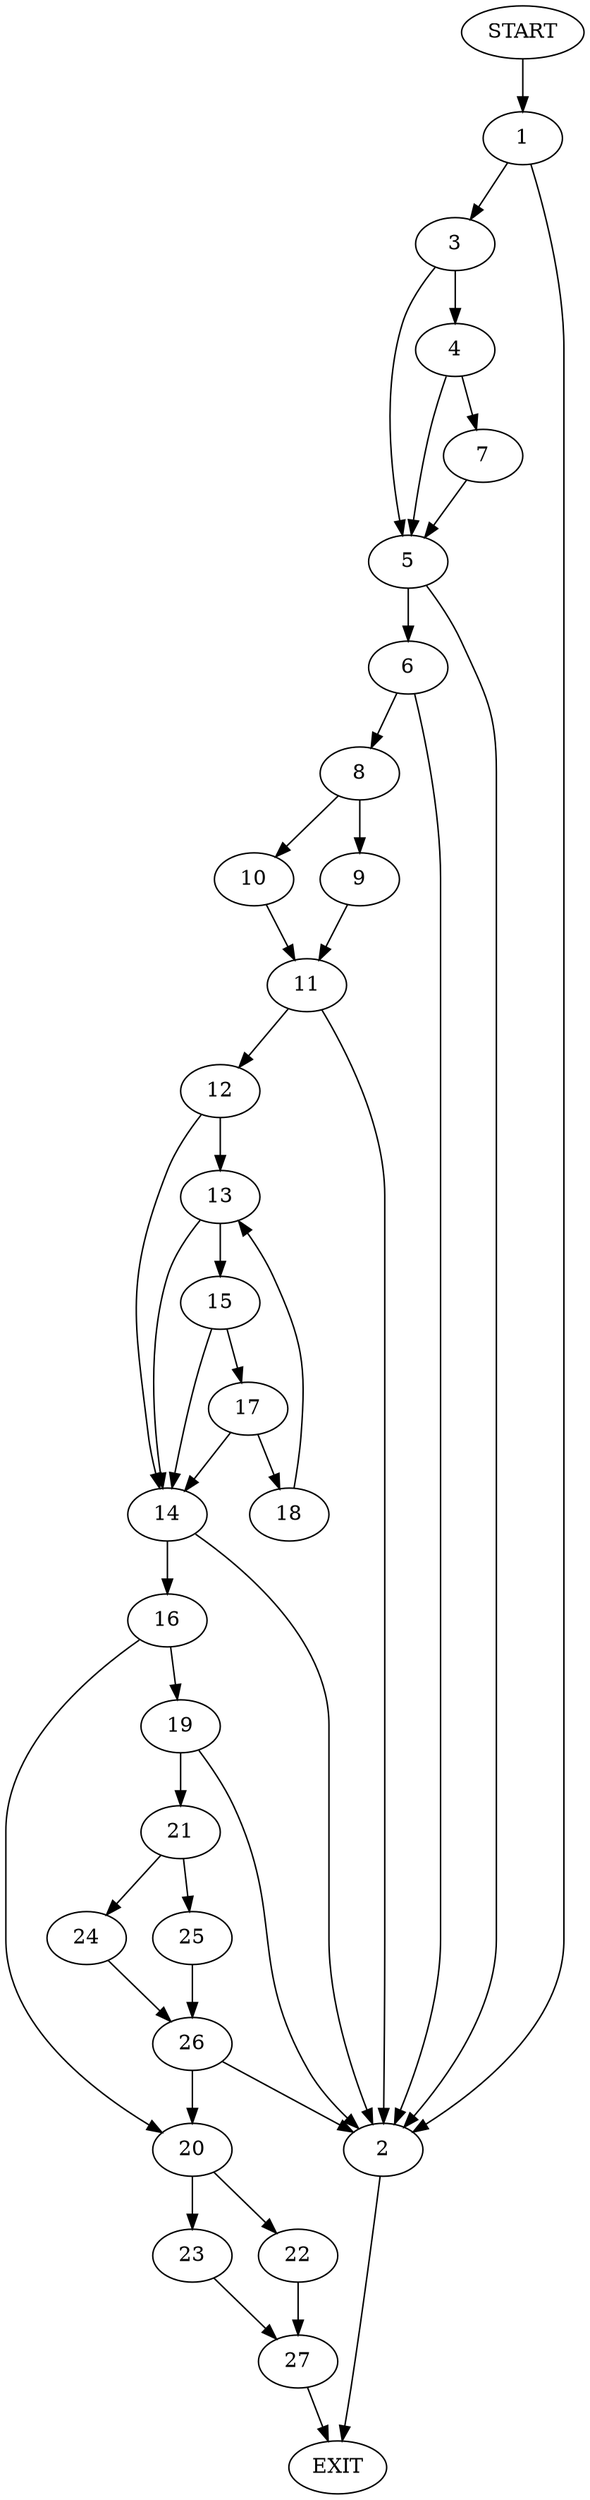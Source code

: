 digraph {
0 [label="START"]
28 [label="EXIT"]
0 -> 1
1 -> 2
1 -> 3
2 -> 28
3 -> 4
3 -> 5
5 -> 2
5 -> 6
4 -> 7
4 -> 5
7 -> 5
6 -> 2
6 -> 8
8 -> 9
8 -> 10
10 -> 11
9 -> 11
11 -> 12
11 -> 2
12 -> 13
12 -> 14
13 -> 14
13 -> 15
14 -> 16
14 -> 2
15 -> 14
15 -> 17
17 -> 18
17 -> 14
18 -> 13
16 -> 19
16 -> 20
19 -> 21
19 -> 2
20 -> 22
20 -> 23
21 -> 24
21 -> 25
24 -> 26
25 -> 26
26 -> 2
26 -> 20
22 -> 27
23 -> 27
27 -> 28
}
